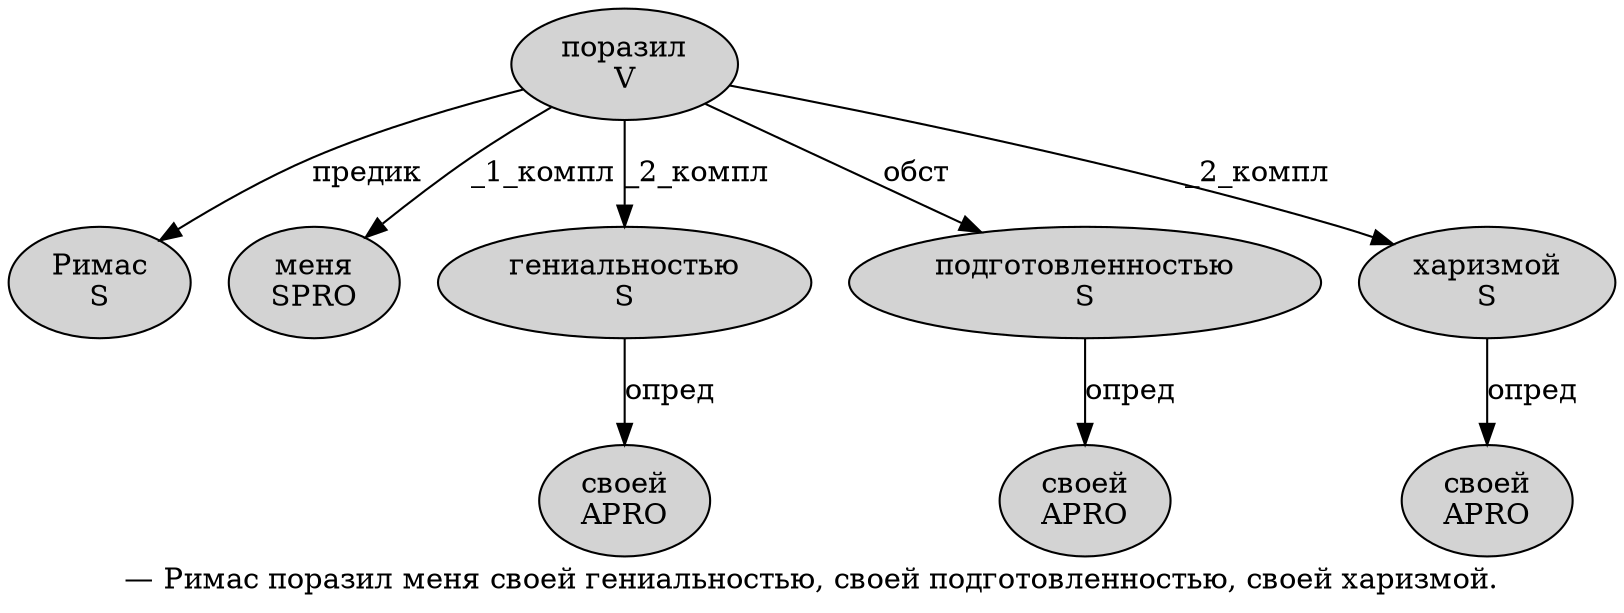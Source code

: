 digraph SENTENCE_857 {
	graph [label="— Римас поразил меня своей гениальностью, своей подготовленностью, своей харизмой."]
	node [style=filled]
		1 [label="Римас
S" color="" fillcolor=lightgray penwidth=1 shape=ellipse]
		2 [label="поразил
V" color="" fillcolor=lightgray penwidth=1 shape=ellipse]
		3 [label="меня
SPRO" color="" fillcolor=lightgray penwidth=1 shape=ellipse]
		4 [label="своей
APRO" color="" fillcolor=lightgray penwidth=1 shape=ellipse]
		5 [label="гениальностью
S" color="" fillcolor=lightgray penwidth=1 shape=ellipse]
		7 [label="своей
APRO" color="" fillcolor=lightgray penwidth=1 shape=ellipse]
		8 [label="подготовленностью
S" color="" fillcolor=lightgray penwidth=1 shape=ellipse]
		10 [label="своей
APRO" color="" fillcolor=lightgray penwidth=1 shape=ellipse]
		11 [label="харизмой
S" color="" fillcolor=lightgray penwidth=1 shape=ellipse]
			5 -> 4 [label="опред"]
			2 -> 1 [label="предик"]
			2 -> 3 [label="_1_компл"]
			2 -> 5 [label="_2_компл"]
			2 -> 8 [label="обст"]
			2 -> 11 [label="_2_компл"]
			11 -> 10 [label="опред"]
			8 -> 7 [label="опред"]
}
